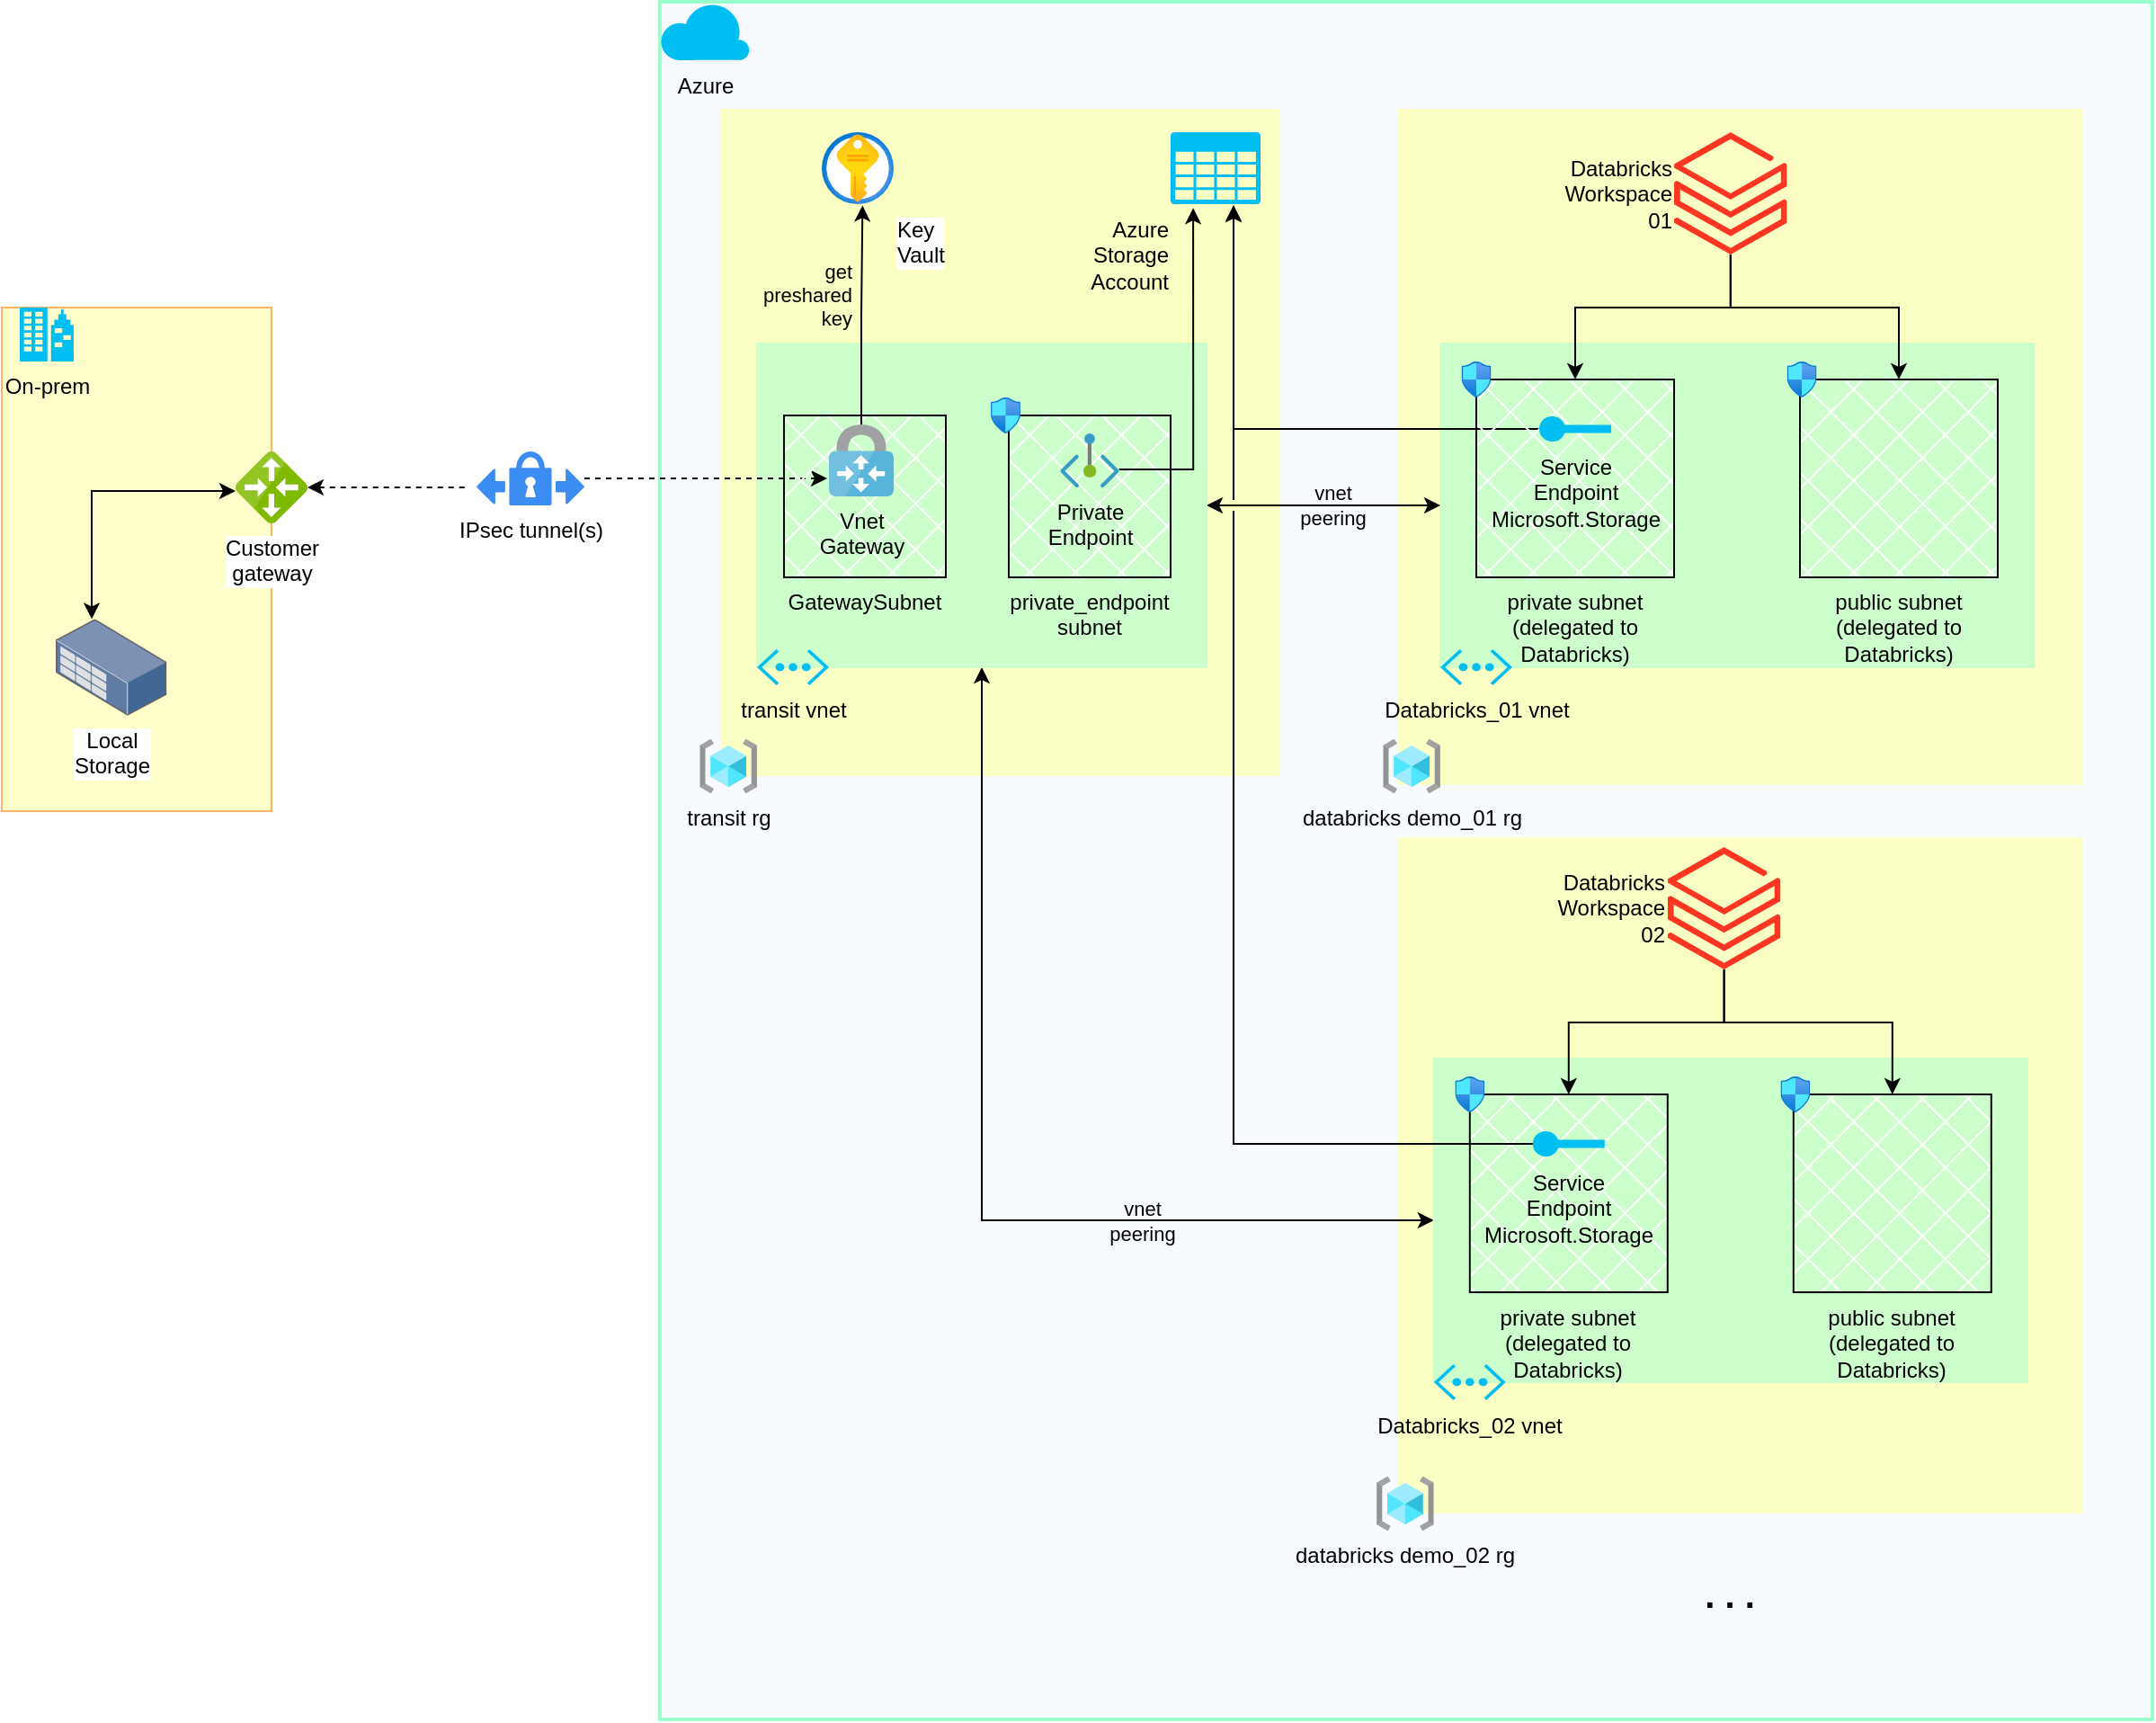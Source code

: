 <mxfile version="22.1.16" type="device">
  <diagram name="Page-1" id="wlpCGRaCWPYndiIkK6_C">
    <mxGraphModel dx="978" dy="1689" grid="1" gridSize="10" guides="1" tooltips="1" connect="1" arrows="1" fold="1" page="1" pageScale="1" pageWidth="827" pageHeight="1169" math="0" shadow="0">
      <root>
        <mxCell id="0" />
        <mxCell id="1" parent="0" />
        <mxCell id="36lTpFecWONafMQtDg19-7" value="" style="rounded=0;whiteSpace=wrap;html=1;fillColor=#F7FAFF;strokeColor=#99FFCC;strokeWidth=2;" parent="1" vertex="1">
          <mxGeometry x="445.94" y="-160" width="830" height="955" as="geometry" />
        </mxCell>
        <mxCell id="qWHlPWGPY1Tunr-4K-EF-4" value="" style="rounded=0;whiteSpace=wrap;html=1;fillColor=#FBFFC4;strokeColor=#FBFFC4;fillStyle=auto;" vertex="1" parent="1">
          <mxGeometry x="856.8" y="-100" width="380" height="375" as="geometry" />
        </mxCell>
        <mxCell id="qWHlPWGPY1Tunr-4K-EF-11" value="" style="rounded=0;whiteSpace=wrap;html=1;fillColor=#FBFFC4;strokeColor=#FBFFC4;fillStyle=auto;" vertex="1" parent="1">
          <mxGeometry x="856.8" y="305" width="380" height="375" as="geometry" />
        </mxCell>
        <mxCell id="qWHlPWGPY1Tunr-4K-EF-10" value="" style="rounded=0;whiteSpace=wrap;html=1;fillColor=#FBFFC4;strokeColor=#FBFFC4;fillStyle=auto;" vertex="1" parent="1">
          <mxGeometry x="480" y="-100" width="310" height="370" as="geometry" />
        </mxCell>
        <mxCell id="36lTpFecWONafMQtDg19-27" value="" style="rounded=0;whiteSpace=wrap;html=1;fillColor=#CCFFCC;strokeColor=#CCFFCC;fillStyle=auto;" parent="1" vertex="1">
          <mxGeometry x="880" y="30" width="330" height="180" as="geometry" />
        </mxCell>
        <mxCell id="36lTpFecWONafMQtDg19-50" style="edgeStyle=orthogonalEdgeStyle;rounded=0;orthogonalLoop=1;jettySize=auto;html=1;entryX=0;entryY=0.5;entryDx=0;entryDy=0;startArrow=classic;startFill=1;" parent="1" source="36lTpFecWONafMQtDg19-18" target="36lTpFecWONafMQtDg19-27" edge="1">
          <mxGeometry relative="1" as="geometry" />
        </mxCell>
        <mxCell id="36lTpFecWONafMQtDg19-51" value="vnet&lt;br&gt;peering" style="edgeLabel;html=1;align=center;verticalAlign=middle;resizable=0;points=[];labelBackgroundColor=none;" parent="36lTpFecWONafMQtDg19-50" vertex="1" connectable="0">
          <mxGeometry x="-0.139" y="-1" relative="1" as="geometry">
            <mxPoint x="14" y="-1" as="offset" />
          </mxGeometry>
        </mxCell>
        <mxCell id="V3IKgcKod6mP1gv3kBu5-17" style="edgeStyle=orthogonalEdgeStyle;rounded=0;orthogonalLoop=1;jettySize=auto;html=1;entryX=0;entryY=0.5;entryDx=0;entryDy=0;startArrow=classic;startFill=1;" parent="1" source="36lTpFecWONafMQtDg19-18" target="V3IKgcKod6mP1gv3kBu5-5" edge="1">
          <mxGeometry relative="1" as="geometry">
            <Array as="points">
              <mxPoint x="625" y="518" />
            </Array>
          </mxGeometry>
        </mxCell>
        <mxCell id="V3IKgcKod6mP1gv3kBu5-18" value="vnet&lt;br&gt;peering" style="edgeLabel;html=1;align=center;verticalAlign=middle;resizable=0;points=[];labelBackgroundColor=none;" parent="V3IKgcKod6mP1gv3kBu5-17" vertex="1" connectable="0">
          <mxGeometry x="0.417" relative="1" as="geometry">
            <mxPoint as="offset" />
          </mxGeometry>
        </mxCell>
        <mxCell id="36lTpFecWONafMQtDg19-18" value="" style="rounded=0;whiteSpace=wrap;html=1;fillColor=#CCFFCC;strokeColor=#CCFFCC;fillStyle=auto;" parent="1" vertex="1">
          <mxGeometry x="500" y="30" width="250" height="180" as="geometry" />
        </mxCell>
        <mxCell id="36lTpFecWONafMQtDg19-5" value="" style="rounded=0;whiteSpace=wrap;html=1;fillColor=#FFFFCC;strokeColor=#FFB366;" parent="1" vertex="1">
          <mxGeometry x="80" y="10" width="150" height="280" as="geometry" />
        </mxCell>
        <mxCell id="36lTpFecWONafMQtDg19-6" value="On-prem" style="verticalLabelPosition=bottom;html=1;verticalAlign=top;align=center;strokeColor=none;fillColor=#00BEF2;shape=mxgraph.azure.enterprise;pointerEvents=1;" parent="1" vertex="1">
          <mxGeometry x="90" y="10" width="30" height="30" as="geometry" />
        </mxCell>
        <mxCell id="36lTpFecWONafMQtDg19-3" value="Customer&lt;br&gt;gateway" style="image;sketch=0;aspect=fixed;html=1;points=[];align=center;fontSize=12;image=img/lib/mscae/Local_Network_Gateways.svg;" parent="1" vertex="1">
          <mxGeometry x="210" y="90" width="40" height="40" as="geometry" />
        </mxCell>
        <mxCell id="36lTpFecWONafMQtDg19-44" value="" style="edgeStyle=orthogonalEdgeStyle;rounded=0;orthogonalLoop=1;jettySize=auto;html=1;dashed=1;entryX=-0.028;entryY=0.75;entryDx=0;entryDy=0;entryPerimeter=0;" parent="1" source="36lTpFecWONafMQtDg19-8" target="36lTpFecWONafMQtDg19-14" edge="1">
          <mxGeometry relative="1" as="geometry">
            <mxPoint x="550" y="105" as="targetPoint" />
          </mxGeometry>
        </mxCell>
        <mxCell id="36lTpFecWONafMQtDg19-8" value="IPsec tunnel(s)" style="sketch=0;html=1;aspect=fixed;strokeColor=none;shadow=0;fillColor=#3B8DF1;verticalAlign=top;labelPosition=center;verticalLabelPosition=bottom;shape=mxgraph.gcp2.vpn" parent="1" vertex="1">
          <mxGeometry x="344" y="90" width="60" height="30" as="geometry" />
        </mxCell>
        <mxCell id="36lTpFecWONafMQtDg19-13" style="edgeStyle=orthogonalEdgeStyle;rounded=0;orthogonalLoop=1;jettySize=auto;html=1;endArrow=none;endFill=0;dashed=1;startArrow=classic;startFill=1;" parent="1" edge="1">
          <mxGeometry relative="1" as="geometry">
            <mxPoint x="250" y="110" as="sourcePoint" />
            <mxPoint x="340" y="110" as="targetPoint" />
          </mxGeometry>
        </mxCell>
        <mxCell id="36lTpFecWONafMQtDg19-19" value="transit&amp;nbsp;vnet" style="verticalLabelPosition=bottom;html=1;verticalAlign=top;align=center;strokeColor=none;fillColor=#00BEF2;shape=mxgraph.azure.virtual_network;pointerEvents=1;" parent="1" vertex="1">
          <mxGeometry x="500" y="200" width="40" height="20" as="geometry" />
        </mxCell>
        <mxCell id="36lTpFecWONafMQtDg19-22" value="Azure&lt;br&gt;Storage&lt;br&gt;Account" style="verticalLabelPosition=bottom;html=1;verticalAlign=top;align=right;strokeColor=none;fillColor=#00BEF2;shape=mxgraph.azure.storage;pointerEvents=1;labelPosition=left;" parent="1" vertex="1">
          <mxGeometry x="730" y="-87.5" width="50" height="40" as="geometry" />
        </mxCell>
        <mxCell id="36lTpFecWONafMQtDg19-23" value="Azure" style="verticalLabelPosition=bottom;html=1;verticalAlign=top;align=center;strokeColor=none;fillColor=#00BEF2;shape=mxgraph.azure.cloud;" parent="1" vertex="1">
          <mxGeometry x="445.94" y="-160" width="50" height="32.5" as="geometry" />
        </mxCell>
        <mxCell id="36lTpFecWONafMQtDg19-29" value="Databricks_01&amp;nbsp;vnet" style="verticalLabelPosition=bottom;html=1;verticalAlign=top;align=center;strokeColor=none;fillColor=#00BEF2;shape=mxgraph.azure.virtual_network;pointerEvents=1;" parent="1" vertex="1">
          <mxGeometry x="880" y="200" width="40" height="20" as="geometry" />
        </mxCell>
        <mxCell id="36lTpFecWONafMQtDg19-41" value="GatewaySubnet" style="rounded=0;whiteSpace=wrap;html=1;fillColor=default;fillStyle=cross-hatch;labelPosition=center;verticalLabelPosition=bottom;align=center;verticalAlign=top;" parent="1" vertex="1">
          <mxGeometry x="515" y="70" width="90" height="90" as="geometry" />
        </mxCell>
        <mxCell id="36lTpFecWONafMQtDg19-42" value="private_endpoint&lt;br&gt;subnet" style="rounded=0;whiteSpace=wrap;html=1;fillColor=default;fillStyle=cross-hatch;labelPosition=center;verticalLabelPosition=bottom;align=center;verticalAlign=top;" parent="1" vertex="1">
          <mxGeometry x="640" y="70" width="90" height="90" as="geometry" />
        </mxCell>
        <mxCell id="36lTpFecWONafMQtDg19-21" value="Private&lt;br&gt;Endpoint" style="image;aspect=fixed;html=1;points=[];align=center;fontSize=12;image=img/lib/azure2/networking/Private_Endpoint.svg;imageBackground=none;labelBackgroundColor=none;" parent="1" vertex="1">
          <mxGeometry x="668.64" y="80" width="32.73" height="30" as="geometry" />
        </mxCell>
        <mxCell id="36lTpFecWONafMQtDg19-14" value="Vnet&lt;br&gt;Gateway" style="image;sketch=0;aspect=fixed;html=1;points=[];align=center;fontSize=12;image=img/lib/mscae/VPN_Gateway.svg;labelBackgroundColor=none;" parent="1" vertex="1">
          <mxGeometry x="540" y="75" width="36" height="40" as="geometry" />
        </mxCell>
        <mxCell id="36lTpFecWONafMQtDg19-46" style="edgeStyle=orthogonalEdgeStyle;rounded=0;orthogonalLoop=1;jettySize=auto;html=1;entryX=0.7;entryY=1.013;entryDx=0;entryDy=0;entryPerimeter=0;" parent="1" source="36lTpFecWONafMQtDg19-34" target="36lTpFecWONafMQtDg19-22" edge="1">
          <mxGeometry relative="1" as="geometry" />
        </mxCell>
        <mxCell id="36lTpFecWONafMQtDg19-48" value="private subnet&lt;br&gt;(delegated to&lt;br&gt;Databricks)" style="rounded=0;whiteSpace=wrap;html=1;fillColor=default;fillStyle=cross-hatch;labelPosition=center;verticalLabelPosition=bottom;align=center;verticalAlign=top;" parent="1" vertex="1">
          <mxGeometry x="900" y="50" width="110" height="110" as="geometry" />
        </mxCell>
        <mxCell id="36lTpFecWONafMQtDg19-49" value="public subnet&lt;br&gt;(delegated to&lt;br&gt;Databricks)" style="rounded=0;whiteSpace=wrap;html=1;fillColor=default;fillStyle=cross-hatch;labelPosition=center;verticalLabelPosition=bottom;align=center;verticalAlign=top;" parent="1" vertex="1">
          <mxGeometry x="1080" y="50" width="110" height="110" as="geometry" />
        </mxCell>
        <mxCell id="36lTpFecWONafMQtDg19-34" value="Service&lt;br&gt;Endpoint&lt;br&gt;Microsoft.Storage" style="verticalLabelPosition=bottom;html=1;verticalAlign=top;align=center;strokeColor=none;fillColor=#00BEF2;shape=mxgraph.azure.service_endpoint;rotation=0;" parent="1" vertex="1">
          <mxGeometry x="935" y="70" width="40" height="15" as="geometry" />
        </mxCell>
        <mxCell id="36lTpFecWONafMQtDg19-53" style="edgeStyle=orthogonalEdgeStyle;rounded=0;orthogonalLoop=1;jettySize=auto;html=1;entryX=0.5;entryY=0;entryDx=0;entryDy=0;" parent="1" source="36lTpFecWONafMQtDg19-52" target="36lTpFecWONafMQtDg19-48" edge="1">
          <mxGeometry relative="1" as="geometry">
            <Array as="points">
              <mxPoint x="1041" y="10" />
              <mxPoint x="955" y="10" />
            </Array>
          </mxGeometry>
        </mxCell>
        <mxCell id="36lTpFecWONafMQtDg19-54" style="edgeStyle=orthogonalEdgeStyle;rounded=0;orthogonalLoop=1;jettySize=auto;html=1;" parent="1" source="36lTpFecWONafMQtDg19-52" target="36lTpFecWONafMQtDg19-49" edge="1">
          <mxGeometry relative="1" as="geometry">
            <Array as="points">
              <mxPoint x="1041" y="10" />
              <mxPoint x="1135" y="10" />
            </Array>
          </mxGeometry>
        </mxCell>
        <mxCell id="36lTpFecWONafMQtDg19-52" value="Databricks&lt;br&gt;Workspace&lt;br&gt;01" style="image;aspect=fixed;html=1;points=[];align=right;fontSize=12;image=img/lib/azure2/analytics/Azure_Databricks.svg;labelBackgroundColor=none;labelPosition=left;verticalLabelPosition=middle;verticalAlign=middle;" parent="1" vertex="1">
          <mxGeometry x="1010" y="-87.5" width="62.8" height="68" as="geometry" />
        </mxCell>
        <mxCell id="36lTpFecWONafMQtDg19-55" value="" style="image;aspect=fixed;html=1;points=[];align=center;fontSize=12;image=img/lib/azure2/networking/Network_Security_Groups.svg;" parent="1" vertex="1">
          <mxGeometry x="630" y="60" width="16.47" height="20" as="geometry" />
        </mxCell>
        <mxCell id="36lTpFecWONafMQtDg19-56" value="" style="image;aspect=fixed;html=1;points=[];align=center;fontSize=12;image=img/lib/azure2/networking/Network_Security_Groups.svg;" parent="1" vertex="1">
          <mxGeometry x="891.77" y="40" width="16.47" height="20" as="geometry" />
        </mxCell>
        <mxCell id="36lTpFecWONafMQtDg19-57" value="" style="image;aspect=fixed;html=1;points=[];align=center;fontSize=12;image=img/lib/azure2/networking/Network_Security_Groups.svg;" parent="1" vertex="1">
          <mxGeometry x="1072.8" y="40" width="16.47" height="20" as="geometry" />
        </mxCell>
        <mxCell id="V3IKgcKod6mP1gv3kBu5-3" value="Local&lt;br&gt;Storage" style="image;points=[];aspect=fixed;html=1;align=center;shadow=0;dashed=0;image=img/lib/allied_telesis/storage/Datacenter_Server_Rack_Storage_Unit_Small.svg;" parent="1" vertex="1">
          <mxGeometry x="110" y="183.2" width="61.74" height="53.6" as="geometry" />
        </mxCell>
        <mxCell id="V3IKgcKod6mP1gv3kBu5-4" style="edgeStyle=orthogonalEdgeStyle;rounded=0;orthogonalLoop=1;jettySize=auto;html=1;entryX=0;entryY=0.55;entryDx=0;entryDy=0;entryPerimeter=0;startArrow=classic;startFill=1;" parent="1" source="V3IKgcKod6mP1gv3kBu5-3" target="36lTpFecWONafMQtDg19-3" edge="1">
          <mxGeometry relative="1" as="geometry">
            <Array as="points">
              <mxPoint x="130" y="112" />
            </Array>
          </mxGeometry>
        </mxCell>
        <mxCell id="V3IKgcKod6mP1gv3kBu5-5" value="" style="rounded=0;whiteSpace=wrap;html=1;fillColor=#CCFFCC;strokeColor=#CCFFCC;fillStyle=auto;" parent="1" vertex="1">
          <mxGeometry x="876.4" y="427.5" width="330" height="180" as="geometry" />
        </mxCell>
        <mxCell id="V3IKgcKod6mP1gv3kBu5-6" value="Databricks_02 vnet" style="verticalLabelPosition=bottom;html=1;verticalAlign=top;align=center;strokeColor=none;fillColor=#00BEF2;shape=mxgraph.azure.virtual_network;pointerEvents=1;" parent="1" vertex="1">
          <mxGeometry x="876.4" y="597.5" width="40" height="20" as="geometry" />
        </mxCell>
        <mxCell id="V3IKgcKod6mP1gv3kBu5-7" value="private subnet&lt;br&gt;(delegated to&lt;br&gt;Databricks)" style="rounded=0;whiteSpace=wrap;html=1;fillColor=default;fillStyle=cross-hatch;labelPosition=center;verticalLabelPosition=bottom;align=center;verticalAlign=top;" parent="1" vertex="1">
          <mxGeometry x="896.4" y="447.5" width="110" height="110" as="geometry" />
        </mxCell>
        <mxCell id="V3IKgcKod6mP1gv3kBu5-8" value="public subnet&lt;br&gt;(delegated to&lt;br&gt;Databricks)" style="rounded=0;whiteSpace=wrap;html=1;fillColor=default;fillStyle=cross-hatch;labelPosition=center;verticalLabelPosition=bottom;align=center;verticalAlign=top;" parent="1" vertex="1">
          <mxGeometry x="1076.4" y="447.5" width="110" height="110" as="geometry" />
        </mxCell>
        <mxCell id="V3IKgcKod6mP1gv3kBu5-9" value="Service&lt;br&gt;Endpoint&lt;br&gt;Microsoft.Storage" style="verticalLabelPosition=bottom;html=1;verticalAlign=top;align=center;strokeColor=none;fillColor=#00BEF2;shape=mxgraph.azure.service_endpoint;rotation=0;" parent="1" vertex="1">
          <mxGeometry x="931.4" y="467.5" width="40" height="15" as="geometry" />
        </mxCell>
        <mxCell id="V3IKgcKod6mP1gv3kBu5-10" style="edgeStyle=orthogonalEdgeStyle;rounded=0;orthogonalLoop=1;jettySize=auto;html=1;entryX=0.5;entryY=0;entryDx=0;entryDy=0;" parent="1" source="V3IKgcKod6mP1gv3kBu5-12" target="V3IKgcKod6mP1gv3kBu5-7" edge="1">
          <mxGeometry relative="1" as="geometry">
            <Array as="points">
              <mxPoint x="1037.4" y="407.5" />
              <mxPoint x="951.4" y="407.5" />
            </Array>
          </mxGeometry>
        </mxCell>
        <mxCell id="V3IKgcKod6mP1gv3kBu5-11" style="edgeStyle=orthogonalEdgeStyle;rounded=0;orthogonalLoop=1;jettySize=auto;html=1;" parent="1" source="V3IKgcKod6mP1gv3kBu5-12" target="V3IKgcKod6mP1gv3kBu5-8" edge="1">
          <mxGeometry relative="1" as="geometry">
            <Array as="points">
              <mxPoint x="1037.4" y="407.5" />
              <mxPoint x="1131.4" y="407.5" />
            </Array>
          </mxGeometry>
        </mxCell>
        <mxCell id="V3IKgcKod6mP1gv3kBu5-12" value="Databricks&lt;br&gt;Workspace&lt;br&gt;02" style="image;aspect=fixed;html=1;points=[];align=right;fontSize=12;image=img/lib/azure2/analytics/Azure_Databricks.svg;labelBackgroundColor=none;labelPosition=left;verticalLabelPosition=middle;verticalAlign=middle;" parent="1" vertex="1">
          <mxGeometry x="1006.4" y="310" width="62.8" height="68" as="geometry" />
        </mxCell>
        <mxCell id="V3IKgcKod6mP1gv3kBu5-13" value="" style="image;aspect=fixed;html=1;points=[];align=center;fontSize=12;image=img/lib/azure2/networking/Network_Security_Groups.svg;" parent="1" vertex="1">
          <mxGeometry x="888.17" y="437.5" width="16.47" height="20" as="geometry" />
        </mxCell>
        <mxCell id="V3IKgcKod6mP1gv3kBu5-14" value="" style="image;aspect=fixed;html=1;points=[];align=center;fontSize=12;image=img/lib/azure2/networking/Network_Security_Groups.svg;" parent="1" vertex="1">
          <mxGeometry x="1069.2" y="437.5" width="16.47" height="20" as="geometry" />
        </mxCell>
        <mxCell id="V3IKgcKod6mP1gv3kBu5-15" value="&lt;b&gt;&lt;font style=&quot;font-size: 20px;&quot;&gt;. . .&lt;/font&gt;&lt;/b&gt;" style="text;strokeColor=none;align=center;fillColor=none;html=1;verticalAlign=middle;whiteSpace=wrap;rounded=0;" parent="1" vertex="1">
          <mxGeometry x="1011.4" y="710" width="60" height="30" as="geometry" />
        </mxCell>
        <mxCell id="V3IKgcKod6mP1gv3kBu5-21" style="edgeStyle=orthogonalEdgeStyle;rounded=0;orthogonalLoop=1;jettySize=auto;html=1;entryX=0.7;entryY=1.025;entryDx=0;entryDy=0;entryPerimeter=0;jumpStyle=gap;" parent="1" source="V3IKgcKod6mP1gv3kBu5-9" target="36lTpFecWONafMQtDg19-22" edge="1">
          <mxGeometry relative="1" as="geometry" />
        </mxCell>
        <mxCell id="qWHlPWGPY1Tunr-4K-EF-7" value="databricks demo_02 rg" style="image;aspect=fixed;html=1;points=[];align=center;fontSize=12;image=img/lib/azure2/general/Resource_Groups.svg;labelBackgroundColor=none;" vertex="1" parent="1">
          <mxGeometry x="844.52" y="660" width="31.88" height="30" as="geometry" />
        </mxCell>
        <mxCell id="qWHlPWGPY1Tunr-4K-EF-8" value="databricks demo_01 rg" style="image;aspect=fixed;html=1;points=[];align=center;fontSize=12;image=img/lib/azure2/general/Resource_Groups.svg;labelBackgroundColor=none;" vertex="1" parent="1">
          <mxGeometry x="848.12" y="250" width="31.88" height="30" as="geometry" />
        </mxCell>
        <mxCell id="qWHlPWGPY1Tunr-4K-EF-12" value="transit rg" style="image;aspect=fixed;html=1;points=[];align=center;fontSize=12;image=img/lib/azure2/general/Resource_Groups.svg;labelBackgroundColor=none;" vertex="1" parent="1">
          <mxGeometry x="468.12" y="250" width="31.88" height="30" as="geometry" />
        </mxCell>
        <mxCell id="qWHlPWGPY1Tunr-4K-EF-14" style="edgeStyle=orthogonalEdgeStyle;rounded=0;orthogonalLoop=1;jettySize=auto;html=1;entryX=0.251;entryY=1.053;entryDx=0;entryDy=0;entryPerimeter=0;" edge="1" parent="1" source="36lTpFecWONafMQtDg19-21" target="36lTpFecWONafMQtDg19-22">
          <mxGeometry relative="1" as="geometry">
            <Array as="points">
              <mxPoint x="743" y="100" />
            </Array>
          </mxGeometry>
        </mxCell>
        <mxCell id="qWHlPWGPY1Tunr-4K-EF-15" value="Key&lt;br&gt;Vault" style="image;aspect=fixed;html=1;points=[];align=left;fontSize=12;image=img/lib/azure2/security/Key_Vaults.svg;labelPosition=right;verticalLabelPosition=bottom;verticalAlign=top;" vertex="1" parent="1">
          <mxGeometry x="536" y="-87.5" width="40" height="40" as="geometry" />
        </mxCell>
        <mxCell id="qWHlPWGPY1Tunr-4K-EF-16" style="edgeStyle=orthogonalEdgeStyle;rounded=0;orthogonalLoop=1;jettySize=auto;html=1;entryX=0.567;entryY=1.018;entryDx=0;entryDy=0;entryPerimeter=0;" edge="1" parent="1" source="36lTpFecWONafMQtDg19-14" target="qWHlPWGPY1Tunr-4K-EF-15">
          <mxGeometry relative="1" as="geometry" />
        </mxCell>
        <mxCell id="qWHlPWGPY1Tunr-4K-EF-17" value="get&lt;br&gt;preshared&lt;br&gt;key" style="edgeLabel;html=1;align=right;verticalAlign=middle;resizable=0;points=[];labelBackgroundColor=none;labelPosition=left;verticalLabelPosition=middle;" vertex="1" connectable="0" parent="qWHlPWGPY1Tunr-4K-EF-16">
          <mxGeometry y="3" relative="1" as="geometry">
            <mxPoint x="-2" y="-11" as="offset" />
          </mxGeometry>
        </mxCell>
      </root>
    </mxGraphModel>
  </diagram>
</mxfile>
